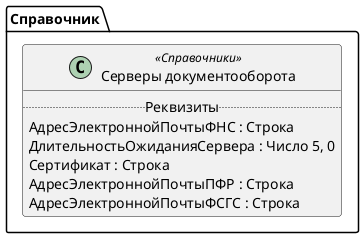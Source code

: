 ﻿@startuml СерверыДокументооборота
'!include templates.wsd
'..\include templates.wsd
class Справочник.СерверыДокументооборота as "Серверы документооборота" <<Справочники>>
{
..Реквизиты..
АдресЭлектроннойПочтыФНС : Строка
ДлительностьОжиданияСервера : Число 5, 0
Сертификат : Строка
АдресЭлектроннойПочтыПФР : Строка
АдресЭлектроннойПочтыФСГС : Строка
}
@enduml
